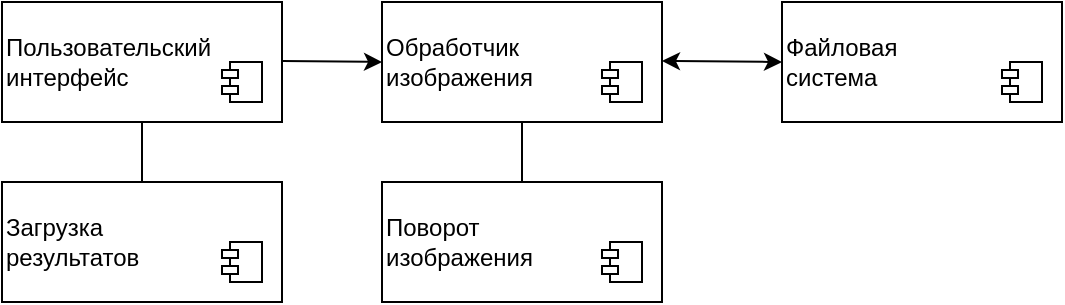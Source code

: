 <mxfile version="25.0.3">
  <diagram name="Страница — 1" id="91J1ZHkb6w5juZU7Ilqj">
    <mxGraphModel dx="880" dy="479" grid="1" gridSize="10" guides="1" tooltips="1" connect="1" arrows="1" fold="1" page="1" pageScale="1" pageWidth="827" pageHeight="1169" math="0" shadow="0">
      <root>
        <mxCell id="0" />
        <mxCell id="1" parent="0" />
        <mxCell id="ITiTKqKoVGNr93wyGDbL-1" value="Пользовательский интерфейс" style="html=1;dropTarget=0;whiteSpace=wrap;align=left;" vertex="1" parent="1">
          <mxGeometry x="40" y="120" width="140" height="60" as="geometry" />
        </mxCell>
        <mxCell id="ITiTKqKoVGNr93wyGDbL-2" value="" style="shape=module;jettyWidth=8;jettyHeight=4;" vertex="1" parent="ITiTKqKoVGNr93wyGDbL-1">
          <mxGeometry x="1" width="20" height="20" relative="1" as="geometry">
            <mxPoint x="-30" y="30" as="offset" />
          </mxGeometry>
        </mxCell>
        <mxCell id="ITiTKqKoVGNr93wyGDbL-3" value="Загрузка&amp;nbsp;&lt;div&gt;результатов&lt;/div&gt;" style="html=1;dropTarget=0;whiteSpace=wrap;align=left;" vertex="1" parent="1">
          <mxGeometry x="40" y="210" width="140" height="60" as="geometry" />
        </mxCell>
        <mxCell id="ITiTKqKoVGNr93wyGDbL-4" value="" style="shape=module;jettyWidth=8;jettyHeight=4;" vertex="1" parent="ITiTKqKoVGNr93wyGDbL-3">
          <mxGeometry x="1" width="20" height="20" relative="1" as="geometry">
            <mxPoint x="-30" y="30" as="offset" />
          </mxGeometry>
        </mxCell>
        <mxCell id="ITiTKqKoVGNr93wyGDbL-5" value="" style="endArrow=none;html=1;rounded=0;exitX=0.5;exitY=0;exitDx=0;exitDy=0;" edge="1" parent="1" source="ITiTKqKoVGNr93wyGDbL-3">
          <mxGeometry width="50" height="50" relative="1" as="geometry">
            <mxPoint x="109.5" y="210" as="sourcePoint" />
            <mxPoint x="110" y="180" as="targetPoint" />
          </mxGeometry>
        </mxCell>
        <mxCell id="ITiTKqKoVGNr93wyGDbL-6" value="Обработчик&amp;nbsp;&lt;div&gt;изображения&lt;/div&gt;" style="html=1;dropTarget=0;whiteSpace=wrap;align=left;" vertex="1" parent="1">
          <mxGeometry x="230" y="120" width="140" height="60" as="geometry" />
        </mxCell>
        <mxCell id="ITiTKqKoVGNr93wyGDbL-7" value="" style="shape=module;jettyWidth=8;jettyHeight=4;" vertex="1" parent="ITiTKqKoVGNr93wyGDbL-6">
          <mxGeometry x="1" width="20" height="20" relative="1" as="geometry">
            <mxPoint x="-30" y="30" as="offset" />
          </mxGeometry>
        </mxCell>
        <mxCell id="ITiTKqKoVGNr93wyGDbL-9" value="" style="endArrow=classic;html=1;rounded=0;" edge="1" parent="1">
          <mxGeometry width="50" height="50" relative="1" as="geometry">
            <mxPoint x="180" y="149.5" as="sourcePoint" />
            <mxPoint x="230" y="150" as="targetPoint" />
          </mxGeometry>
        </mxCell>
        <mxCell id="ITiTKqKoVGNr93wyGDbL-10" value="" style="endArrow=none;html=1;rounded=0;exitX=0.5;exitY=0;exitDx=0;exitDy=0;" edge="1" parent="1" source="ITiTKqKoVGNr93wyGDbL-11">
          <mxGeometry width="50" height="50" relative="1" as="geometry">
            <mxPoint x="299.5" y="210" as="sourcePoint" />
            <mxPoint x="300" y="180" as="targetPoint" />
          </mxGeometry>
        </mxCell>
        <mxCell id="ITiTKqKoVGNr93wyGDbL-11" value="Поворот&lt;div&gt;изображения&lt;/div&gt;" style="html=1;dropTarget=0;whiteSpace=wrap;align=left;" vertex="1" parent="1">
          <mxGeometry x="230" y="210" width="140" height="60" as="geometry" />
        </mxCell>
        <mxCell id="ITiTKqKoVGNr93wyGDbL-12" value="" style="shape=module;jettyWidth=8;jettyHeight=4;" vertex="1" parent="ITiTKqKoVGNr93wyGDbL-11">
          <mxGeometry x="1" width="20" height="20" relative="1" as="geometry">
            <mxPoint x="-30" y="30" as="offset" />
          </mxGeometry>
        </mxCell>
        <mxCell id="ITiTKqKoVGNr93wyGDbL-15" value="Файловая&lt;div&gt;система&lt;/div&gt;" style="html=1;dropTarget=0;whiteSpace=wrap;align=left;" vertex="1" parent="1">
          <mxGeometry x="430" y="120" width="140" height="60" as="geometry" />
        </mxCell>
        <mxCell id="ITiTKqKoVGNr93wyGDbL-16" value="" style="shape=module;jettyWidth=8;jettyHeight=4;" vertex="1" parent="ITiTKqKoVGNr93wyGDbL-15">
          <mxGeometry x="1" width="20" height="20" relative="1" as="geometry">
            <mxPoint x="-30" y="30" as="offset" />
          </mxGeometry>
        </mxCell>
        <mxCell id="ITiTKqKoVGNr93wyGDbL-17" value="" style="endArrow=classic;startArrow=classic;html=1;rounded=0;entryX=0;entryY=0.5;entryDx=0;entryDy=0;" edge="1" parent="1" target="ITiTKqKoVGNr93wyGDbL-15">
          <mxGeometry width="50" height="50" relative="1" as="geometry">
            <mxPoint x="370" y="149.5" as="sourcePoint" />
            <mxPoint x="410" y="149.5" as="targetPoint" />
          </mxGeometry>
        </mxCell>
      </root>
    </mxGraphModel>
  </diagram>
</mxfile>
